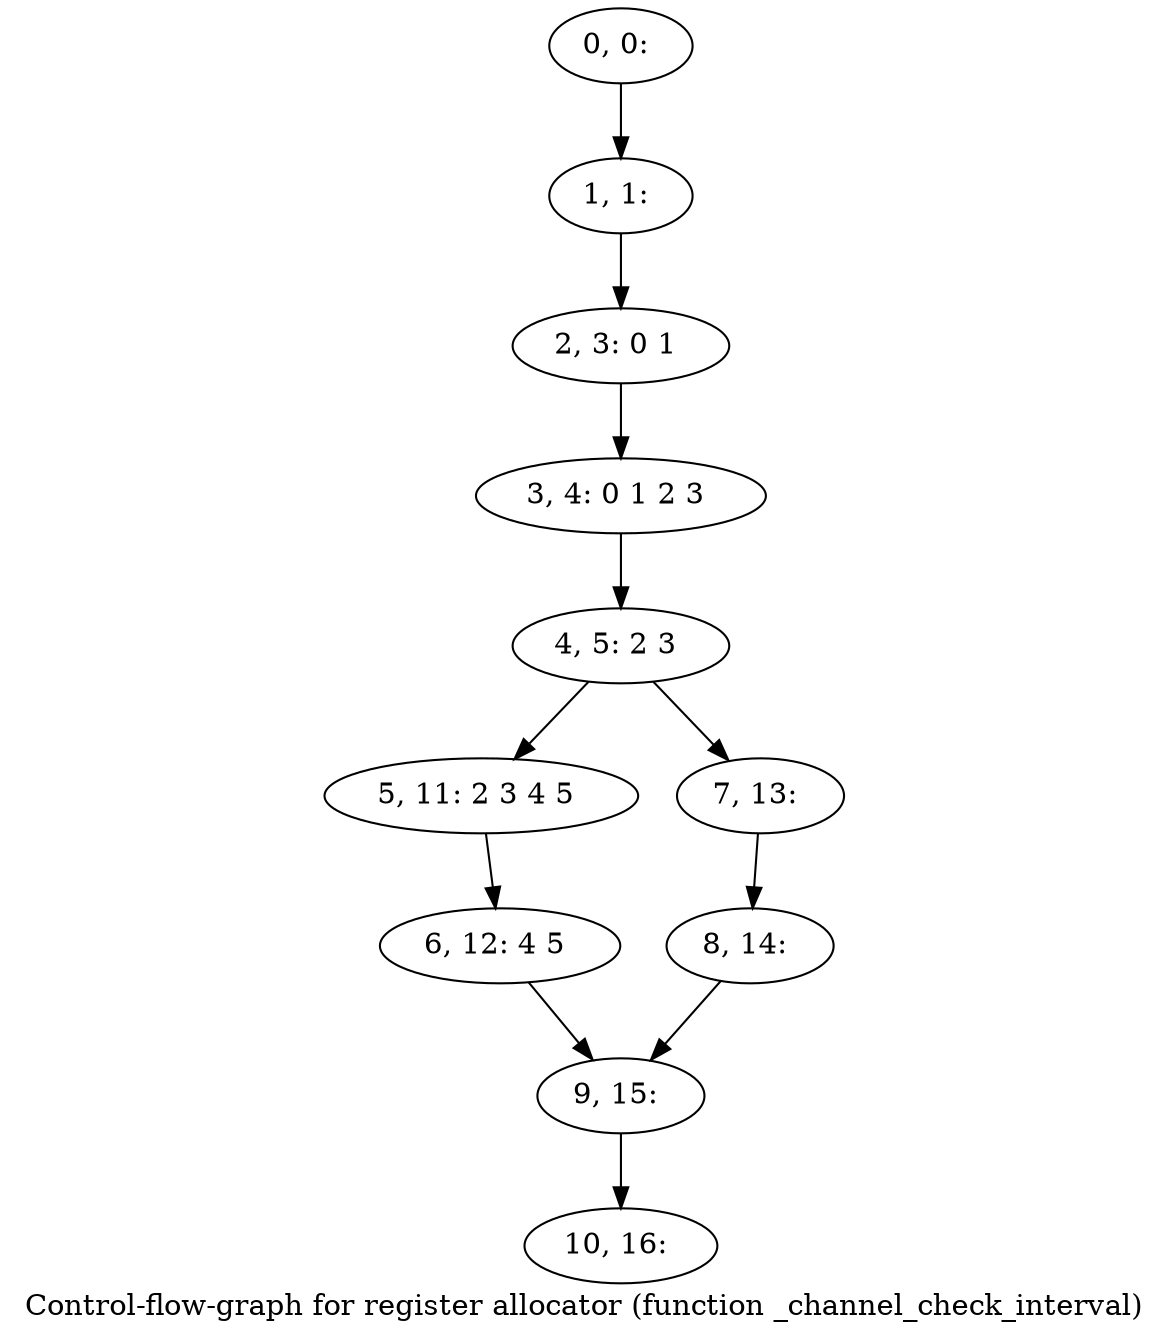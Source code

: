 digraph G {
graph [label="Control-flow-graph for register allocator (function _channel_check_interval)"]
0[label="0, 0: "];
1[label="1, 1: "];
2[label="2, 3: 0 1 "];
3[label="3, 4: 0 1 2 3 "];
4[label="4, 5: 2 3 "];
5[label="5, 11: 2 3 4 5 "];
6[label="6, 12: 4 5 "];
7[label="7, 13: "];
8[label="8, 14: "];
9[label="9, 15: "];
10[label="10, 16: "];
0->1 ;
1->2 ;
2->3 ;
3->4 ;
4->5 ;
4->7 ;
5->6 ;
6->9 ;
7->8 ;
8->9 ;
9->10 ;
}
